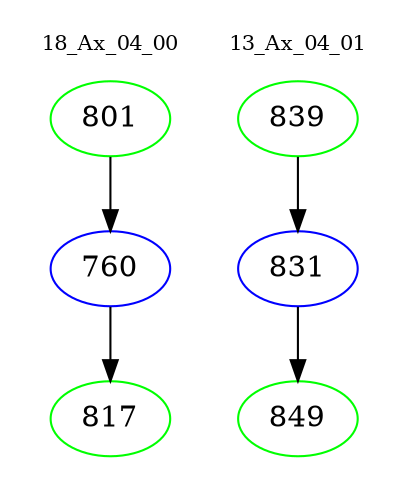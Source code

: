 digraph{
subgraph cluster_0 {
color = white
label = "18_Ax_04_00";
fontsize=10;
T0_801 [label="801", color="green"]
T0_801 -> T0_760 [color="black"]
T0_760 [label="760", color="blue"]
T0_760 -> T0_817 [color="black"]
T0_817 [label="817", color="green"]
}
subgraph cluster_1 {
color = white
label = "13_Ax_04_01";
fontsize=10;
T1_839 [label="839", color="green"]
T1_839 -> T1_831 [color="black"]
T1_831 [label="831", color="blue"]
T1_831 -> T1_849 [color="black"]
T1_849 [label="849", color="green"]
}
}
